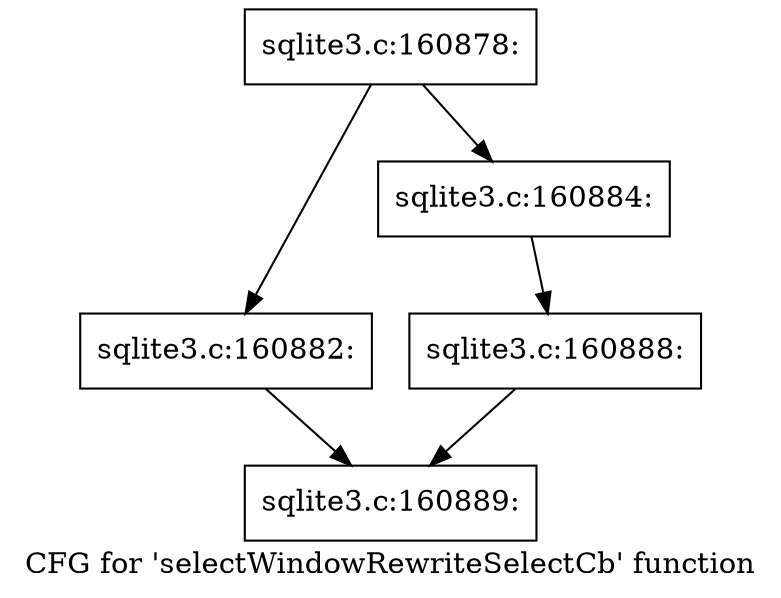 digraph "CFG for 'selectWindowRewriteSelectCb' function" {
	label="CFG for 'selectWindowRewriteSelectCb' function";

	Node0x55c0f9365500 [shape=record,label="{sqlite3.c:160878:}"];
	Node0x55c0f9365500 -> Node0x55c0f93763f0;
	Node0x55c0f9365500 -> Node0x55c0f9376490;
	Node0x55c0f93763f0 [shape=record,label="{sqlite3.c:160882:}"];
	Node0x55c0f93763f0 -> Node0x55c0f9365680;
	Node0x55c0f9376490 [shape=record,label="{sqlite3.c:160884:}"];
	Node0x55c0f9376490 -> Node0x55c0f9376440;
	Node0x55c0f9376440 [shape=record,label="{sqlite3.c:160888:}"];
	Node0x55c0f9376440 -> Node0x55c0f9365680;
	Node0x55c0f9365680 [shape=record,label="{sqlite3.c:160889:}"];
}
